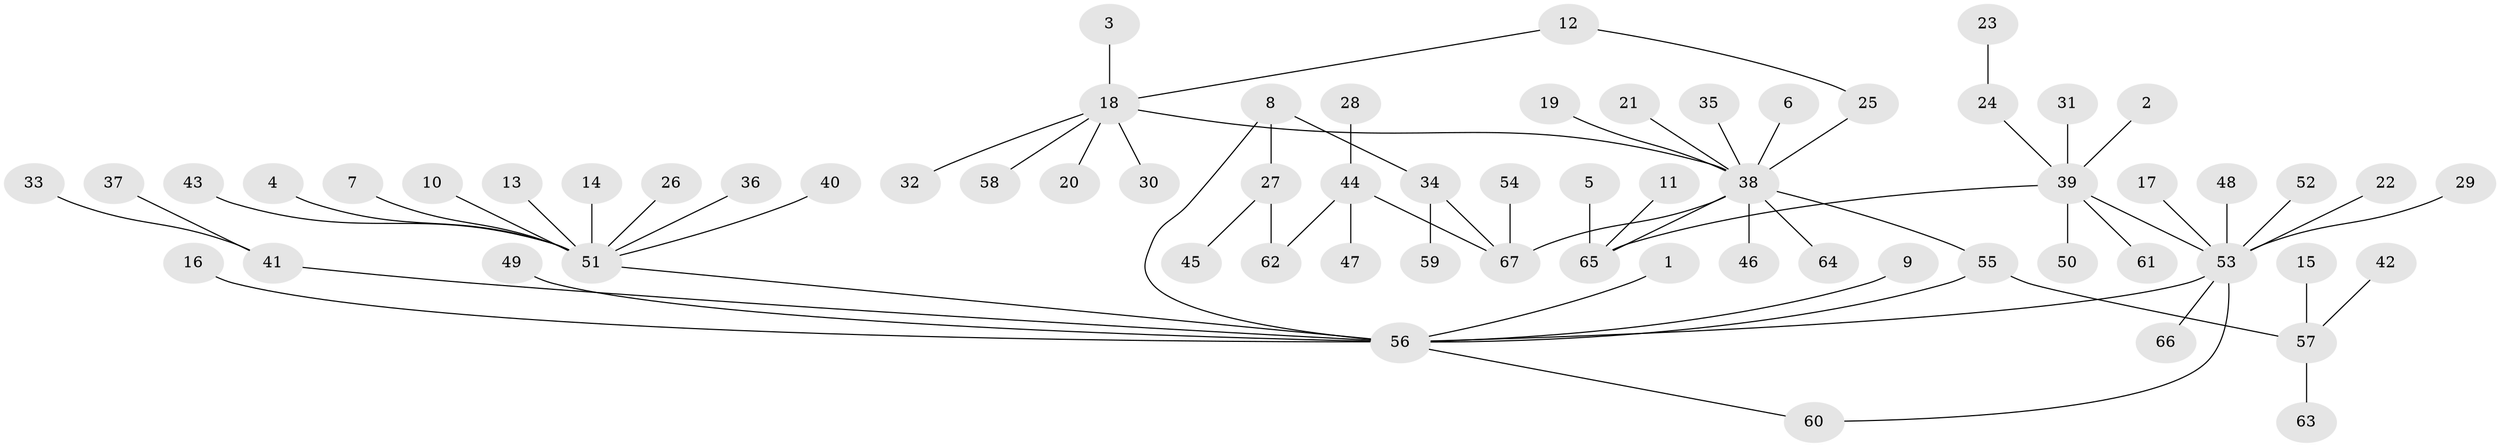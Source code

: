 // original degree distribution, {6: 0.015037593984962405, 12: 0.015037593984962405, 11: 0.007518796992481203, 13: 0.007518796992481203, 4: 0.022556390977443608, 2: 0.16541353383458646, 9: 0.015037593984962405, 5: 0.03007518796992481, 1: 0.6616541353383458, 3: 0.045112781954887216, 7: 0.015037593984962405}
// Generated by graph-tools (version 1.1) at 2025/01/03/09/25 03:01:41]
// undirected, 67 vertices, 71 edges
graph export_dot {
graph [start="1"]
  node [color=gray90,style=filled];
  1;
  2;
  3;
  4;
  5;
  6;
  7;
  8;
  9;
  10;
  11;
  12;
  13;
  14;
  15;
  16;
  17;
  18;
  19;
  20;
  21;
  22;
  23;
  24;
  25;
  26;
  27;
  28;
  29;
  30;
  31;
  32;
  33;
  34;
  35;
  36;
  37;
  38;
  39;
  40;
  41;
  42;
  43;
  44;
  45;
  46;
  47;
  48;
  49;
  50;
  51;
  52;
  53;
  54;
  55;
  56;
  57;
  58;
  59;
  60;
  61;
  62;
  63;
  64;
  65;
  66;
  67;
  1 -- 56 [weight=1.0];
  2 -- 39 [weight=1.0];
  3 -- 18 [weight=1.0];
  4 -- 51 [weight=1.0];
  5 -- 65 [weight=1.0];
  6 -- 38 [weight=1.0];
  7 -- 51 [weight=1.0];
  8 -- 27 [weight=1.0];
  8 -- 34 [weight=1.0];
  8 -- 56 [weight=1.0];
  9 -- 56 [weight=1.0];
  10 -- 51 [weight=1.0];
  11 -- 65 [weight=1.0];
  12 -- 18 [weight=1.0];
  12 -- 25 [weight=1.0];
  13 -- 51 [weight=1.0];
  14 -- 51 [weight=1.0];
  15 -- 57 [weight=1.0];
  16 -- 56 [weight=1.0];
  17 -- 53 [weight=1.0];
  18 -- 20 [weight=1.0];
  18 -- 30 [weight=1.0];
  18 -- 32 [weight=1.0];
  18 -- 38 [weight=1.0];
  18 -- 58 [weight=1.0];
  19 -- 38 [weight=1.0];
  21 -- 38 [weight=1.0];
  22 -- 53 [weight=1.0];
  23 -- 24 [weight=1.0];
  24 -- 39 [weight=1.0];
  25 -- 38 [weight=1.0];
  26 -- 51 [weight=1.0];
  27 -- 45 [weight=1.0];
  27 -- 62 [weight=1.0];
  28 -- 44 [weight=1.0];
  29 -- 53 [weight=1.0];
  31 -- 39 [weight=1.0];
  33 -- 41 [weight=1.0];
  34 -- 59 [weight=1.0];
  34 -- 67 [weight=1.0];
  35 -- 38 [weight=1.0];
  36 -- 51 [weight=1.0];
  37 -- 41 [weight=1.0];
  38 -- 46 [weight=1.0];
  38 -- 55 [weight=1.0];
  38 -- 64 [weight=1.0];
  38 -- 65 [weight=1.0];
  38 -- 67 [weight=1.0];
  39 -- 50 [weight=1.0];
  39 -- 53 [weight=1.0];
  39 -- 61 [weight=1.0];
  39 -- 65 [weight=1.0];
  40 -- 51 [weight=1.0];
  41 -- 56 [weight=1.0];
  42 -- 57 [weight=1.0];
  43 -- 51 [weight=1.0];
  44 -- 47 [weight=1.0];
  44 -- 62 [weight=1.0];
  44 -- 67 [weight=1.0];
  48 -- 53 [weight=1.0];
  49 -- 56 [weight=1.0];
  51 -- 56 [weight=1.0];
  52 -- 53 [weight=1.0];
  53 -- 56 [weight=1.0];
  53 -- 60 [weight=1.0];
  53 -- 66 [weight=1.0];
  54 -- 67 [weight=1.0];
  55 -- 56 [weight=1.0];
  55 -- 57 [weight=1.0];
  56 -- 60 [weight=1.0];
  57 -- 63 [weight=1.0];
}
